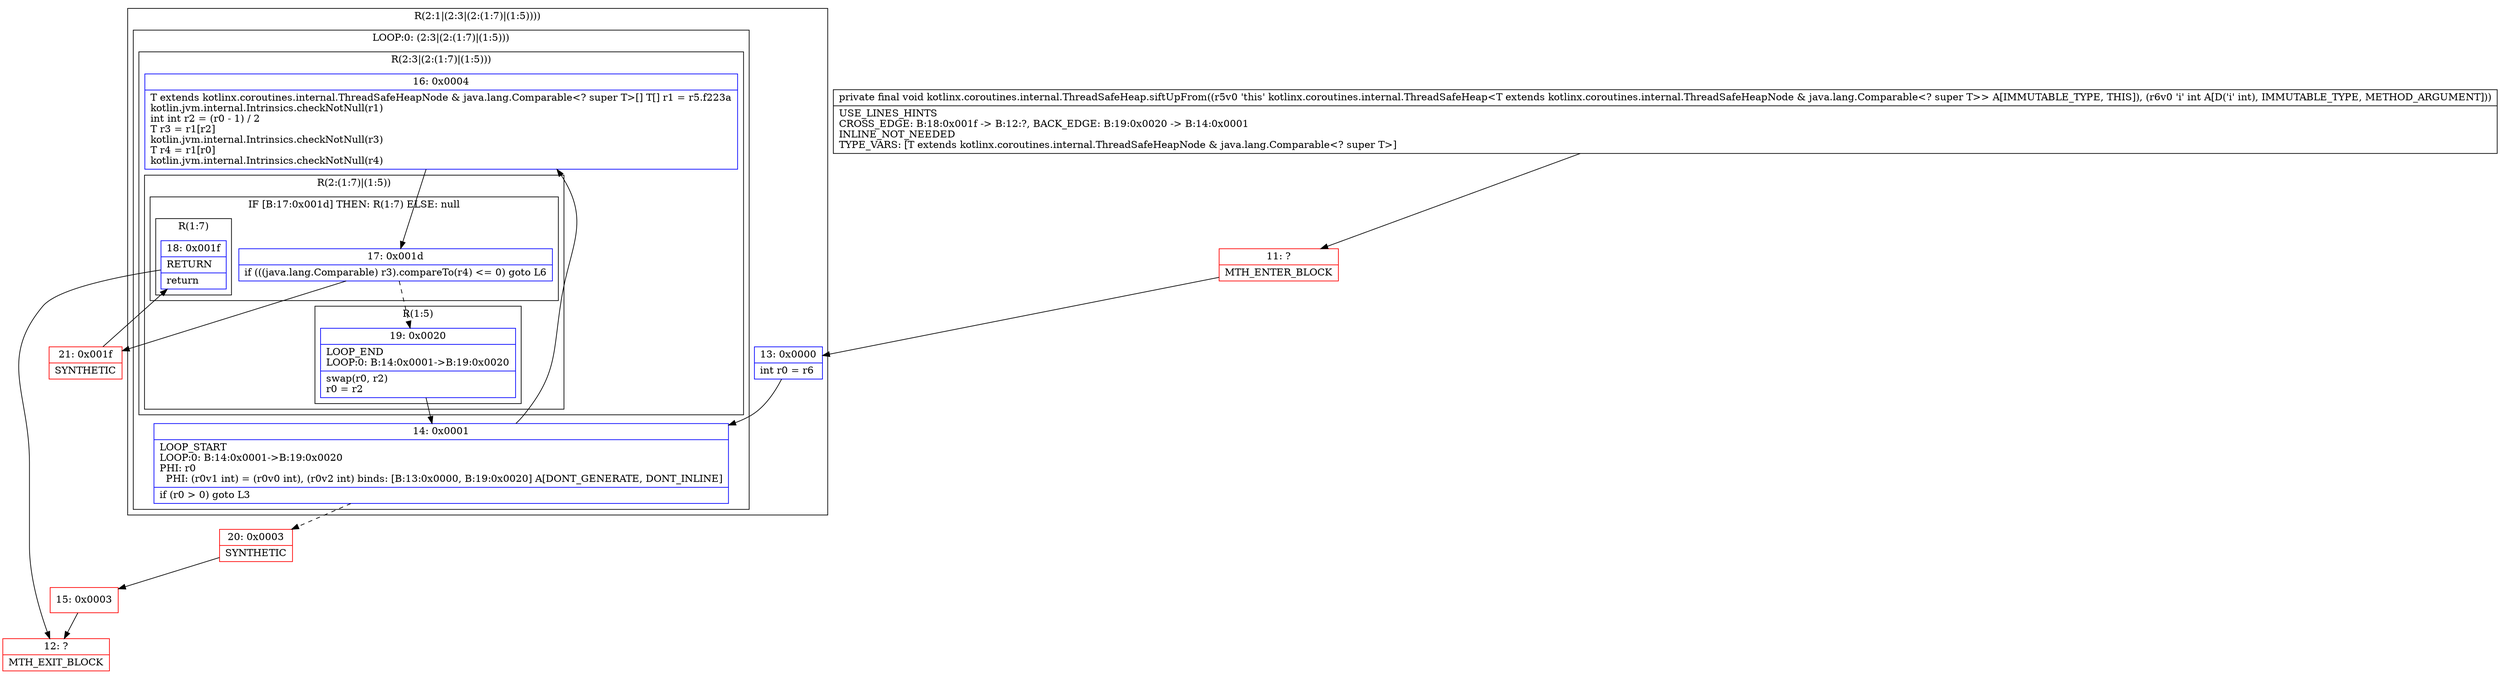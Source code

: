 digraph "CFG forkotlinx.coroutines.internal.ThreadSafeHeap.siftUpFrom(I)V" {
subgraph cluster_Region_786100269 {
label = "R(2:1|(2:3|(2:(1:7)|(1:5))))";
node [shape=record,color=blue];
Node_13 [shape=record,label="{13\:\ 0x0000|int r0 = r6\l}"];
subgraph cluster_LoopRegion_1916599996 {
label = "LOOP:0: (2:3|(2:(1:7)|(1:5)))";
node [shape=record,color=blue];
Node_14 [shape=record,label="{14\:\ 0x0001|LOOP_START\lLOOP:0: B:14:0x0001\-\>B:19:0x0020\lPHI: r0 \l  PHI: (r0v1 int) = (r0v0 int), (r0v2 int) binds: [B:13:0x0000, B:19:0x0020] A[DONT_GENERATE, DONT_INLINE]\l|if (r0 \> 0) goto L3\l}"];
subgraph cluster_Region_1765632088 {
label = "R(2:3|(2:(1:7)|(1:5)))";
node [shape=record,color=blue];
Node_16 [shape=record,label="{16\:\ 0x0004|T extends kotlinx.coroutines.internal.ThreadSafeHeapNode & java.lang.Comparable\<? super T\>[] T[] r1 = r5.f223a\lkotlin.jvm.internal.Intrinsics.checkNotNull(r1)\lint int r2 = (r0 \- 1) \/ 2\lT r3 = r1[r2]\lkotlin.jvm.internal.Intrinsics.checkNotNull(r3)\lT r4 = r1[r0]\lkotlin.jvm.internal.Intrinsics.checkNotNull(r4)\l}"];
subgraph cluster_Region_1142769568 {
label = "R(2:(1:7)|(1:5))";
node [shape=record,color=blue];
subgraph cluster_IfRegion_278902474 {
label = "IF [B:17:0x001d] THEN: R(1:7) ELSE: null";
node [shape=record,color=blue];
Node_17 [shape=record,label="{17\:\ 0x001d|if (((java.lang.Comparable) r3).compareTo(r4) \<= 0) goto L6\l}"];
subgraph cluster_Region_953728107 {
label = "R(1:7)";
node [shape=record,color=blue];
Node_18 [shape=record,label="{18\:\ 0x001f|RETURN\l|return\l}"];
}
}
subgraph cluster_Region_988011788 {
label = "R(1:5)";
node [shape=record,color=blue];
Node_19 [shape=record,label="{19\:\ 0x0020|LOOP_END\lLOOP:0: B:14:0x0001\-\>B:19:0x0020\l|swap(r0, r2)\lr0 = r2\l}"];
}
}
}
}
}
Node_11 [shape=record,color=red,label="{11\:\ ?|MTH_ENTER_BLOCK\l}"];
Node_21 [shape=record,color=red,label="{21\:\ 0x001f|SYNTHETIC\l}"];
Node_12 [shape=record,color=red,label="{12\:\ ?|MTH_EXIT_BLOCK\l}"];
Node_20 [shape=record,color=red,label="{20\:\ 0x0003|SYNTHETIC\l}"];
Node_15 [shape=record,color=red,label="{15\:\ 0x0003}"];
MethodNode[shape=record,label="{private final void kotlinx.coroutines.internal.ThreadSafeHeap.siftUpFrom((r5v0 'this' kotlinx.coroutines.internal.ThreadSafeHeap\<T extends kotlinx.coroutines.internal.ThreadSafeHeapNode & java.lang.Comparable\<? super T\>\> A[IMMUTABLE_TYPE, THIS]), (r6v0 'i' int A[D('i' int), IMMUTABLE_TYPE, METHOD_ARGUMENT]))  | USE_LINES_HINTS\lCROSS_EDGE: B:18:0x001f \-\> B:12:?, BACK_EDGE: B:19:0x0020 \-\> B:14:0x0001\lINLINE_NOT_NEEDED\lTYPE_VARS: [T extends kotlinx.coroutines.internal.ThreadSafeHeapNode & java.lang.Comparable\<? super T\>]\l}"];
MethodNode -> Node_11;Node_13 -> Node_14;
Node_14 -> Node_16;
Node_14 -> Node_20[style=dashed];
Node_16 -> Node_17;
Node_17 -> Node_19[style=dashed];
Node_17 -> Node_21;
Node_18 -> Node_12;
Node_19 -> Node_14;
Node_11 -> Node_13;
Node_21 -> Node_18;
Node_20 -> Node_15;
Node_15 -> Node_12;
}

